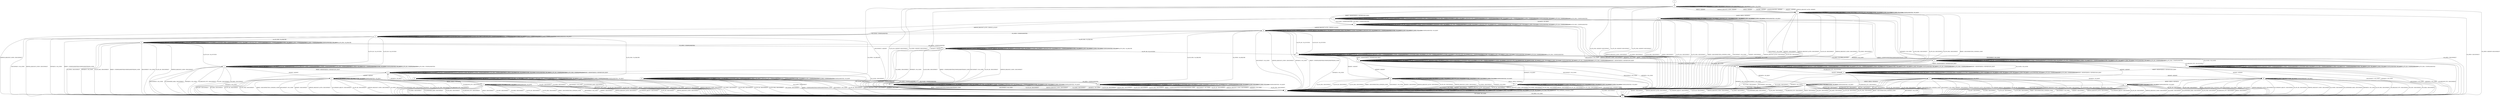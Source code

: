 digraph "" {
	graph ["Incoming time"=0.4253826141357422,
		"Outgoing time"=0.5641999244689941,
		Output="{'States': 32, 'Transitions': 683, 'Filename': '../results/ssh/OpenSSH-OpenSSH-cvc4-4.dot'}",
		Reference="{'States': 32, 'Transitions': 683, 'Filename': '../subjects/ssh/OpenSSH.dot'}",
		Solver=cvc4,
		Updated="{'States': 32, 'Transitions': 683, 'Filename': '../subjects/ssh/OpenSSH.dot'}",
		"f-measure"=1.0,
		precision=1.0,
		recall=1.0
	];
	a -> a	[key=0,
		label="SERVICE_REQUEST_AUTH / NO_RESP"];
	a -> a	[key=1,
		label="CH_WINDOW_ADJUST / CH_NONE"];
	a -> a	[key=2,
		label="DEBUG / NO_RESP"];
	a -> a	[key=3,
		label="UA_PK_OK / UNIMPLEMENTED"];
	a -> a	[key=4,
		label="SERVICE_REQUEST_CONN / NO_RESP"];
	a -> a	[key=5,
		label="UA_NONE / UNIMPLEMENTED"];
	a -> a	[key=6,
		label="CH_EXTENDED_DATA / CH_NONE"];
	a -> a	[key=7,
		label="UA_PK_NOK / UNIMPLEMENTED"];
	a -> a	[key=8,
		label="CH_CLOSE / CH_NONE"];
	a -> a	[key=9,
		label="CH_REQUEST_PTY / CH_NONE"];
	a -> a	[key=10,
		label="KEX30 / NO_RESP"];
	a -> a	[key=11,
		label="IGNORE / NO_RESP"];
	a -> a	[key=12,
		label="CH_EOF / CH_NONE"];
	a -> a	[key=13,
		label="CH_DATA / CH_NONE"];
	a -> a	[key=14,
		label="UNIMPLEMENTED / NO_RESP"];
	a -> a	[key=15,
		label="UA_PW_OK / UNIMPLEMENTED"];
	a -> a	[key=16,
		label="UA_PW_NOK / UNIMPLEMENTED"];
	a -> a	[key=17,
		label="REKEY / KEXINIT|KEX31+NEWKEYS|NO_RESP"];
	a -> p	[key=0,
		label="CH_OPEN / CH_OPEN_SUCCESS"];
	a -> q	[key=0,
		label="KEXINIT / KEXINIT"];
	a -> w	[key=0,
		label="DISCONNECT / NO_CONN"];
	a -> w	[key=1,
		label="NEWKEYS / NO_CONN"];
	b -> b	[key=0,
		label="DEBUG / NO_RESP"];
	b -> b	[key=1,
		label="CH_OPEN / CH_MAX"];
	b -> b	[key=2,
		label="IGNORE / NO_RESP"];
	b -> b	[key=3,
		label="UNIMPLEMENTED / NO_RESP"];
	b -> m	[key=0,
		label="NEWKEYS / NO_RESP"];
	b -> u	[key=0,
		label="DISCONNECT / NO_CONN"];
	b -> u	[key=1,
		label="KEXINIT / DISCONNECT"];
	b -> u	[key=2,
		label="SERVICE_REQUEST_AUTH / DISCONNECT"];
	b -> u	[key=3,
		label="CH_WINDOW_ADJUST / DISCONNECT"];
	b -> u	[key=4,
		label="UA_PK_OK / DISCONNECT"];
	b -> u	[key=5,
		label="SERVICE_REQUEST_CONN / DISCONNECT"];
	b -> u	[key=6,
		label="UA_NONE / DISCONNECT"];
	b -> u	[key=7,
		label="CH_EXTENDED_DATA / DISCONNECT"];
	b -> u	[key=8,
		label="UA_PK_NOK / DISCONNECT"];
	b -> u	[key=9,
		label="CH_REQUEST_PTY / DISCONNECT"];
	b -> u	[key=10,
		label="KEX30 / DISCONNECT"];
	b -> u	[key=11,
		label="CH_EOF / DISCONNECT"];
	b -> u	[key=12,
		label="CH_DATA / DISCONNECT"];
	b -> u	[key=13,
		label="UA_PW_OK / DISCONNECT"];
	b -> u	[key=14,
		label="UA_PW_NOK / DISCONNECT"];
	b -> u	[key=15,
		label="REKEY / DISCONNECT|NO_CONN|NO_CONN"];
	b -> w	[key=0,
		label="CH_CLOSE / DISCONNECT"];
	c -> a	[key=0,
		label="REKEY / KEXINIT|KEX31+NEWKEYS|NO_RESP"];
	c -> c	[key=0,
		label="SERVICE_REQUEST_AUTH / UNIMPLEMENTED"];
	c -> c	[key=1,
		label="CH_WINDOW_ADJUST / CH_NONE"];
	c -> c	[key=2,
		label="DEBUG / NO_RESP"];
	c -> c	[key=3,
		label="UA_PK_OK / UNIMPLEMENTED"];
	c -> c	[key=4,
		label="SERVICE_REQUEST_CONN / UNIMPLEMENTED"];
	c -> c	[key=5,
		label="UA_NONE / UNIMPLEMENTED"];
	c -> c	[key=6,
		label="CH_EXTENDED_DATA / CH_NONE"];
	c -> c	[key=7,
		label="UA_PK_NOK / UNIMPLEMENTED"];
	c -> c	[key=8,
		label="CH_CLOSE / CH_NONE"];
	c -> c	[key=9,
		label="CH_REQUEST_PTY / CH_NONE"];
	c -> c	[key=10,
		label="KEX30 / UNIMPLEMENTED"];
	c -> c	[key=11,
		label="IGNORE / NO_RESP"];
	c -> c	[key=12,
		label="CH_EOF / CH_NONE"];
	c -> c	[key=13,
		label="CH_DATA / CH_NONE"];
	c -> c	[key=14,
		label="UNIMPLEMENTED / NO_RESP"];
	c -> c	[key=15,
		label="UA_PW_OK / UNIMPLEMENTED"];
	c -> c	[key=16,
		label="UA_PW_NOK / UNIMPLEMENTED"];
	c -> q	[key=0,
		label="KEXINIT / KEXINIT"];
	c -> w	[key=0,
		label="DISCONNECT / NO_CONN"];
	c -> w	[key=1,
		label="NEWKEYS / NO_CONN"];
	c -> z	[key=0,
		label="CH_OPEN / CH_OPEN_SUCCESS"];
	d -> d	[key=0,
		label="KEXINIT / UNIMPLEMENTED"];
	d -> d	[key=1,
		label="SERVICE_REQUEST_AUTH / SERVICE_ACCEPT"];
	d -> d	[key=2,
		label="CH_WINDOW_ADJUST / UNIMPLEMENTED"];
	d -> d	[key=3,
		label="DEBUG / NO_RESP"];
	d -> d	[key=4,
		label="CH_EXTENDED_DATA / UNIMPLEMENTED"];
	d -> d	[key=5,
		label="CH_OPEN / CH_MAX"];
	d -> d	[key=6,
		label="CH_REQUEST_PTY / UNIMPLEMENTED"];
	d -> d	[key=7,
		label="KEX30 / UNIMPLEMENTED"];
	d -> d	[key=8,
		label="IGNORE / NO_RESP"];
	d -> d	[key=9,
		label="CH_EOF / UNIMPLEMENTED"];
	d -> d	[key=10,
		label="CH_DATA / UNIMPLEMENTED"];
	d -> d	[key=11,
		label="UNIMPLEMENTED / NO_RESP"];
	d -> j	[key=0,
		label="UA_PK_OK / UA_SUCCESS"];
	d -> j	[key=1,
		label="UA_PW_OK / UA_SUCCESS"];
	d -> k	[key=0,
		label="UA_PW_NOK / UA_FAILURE"];
	d -> u	[key=0,
		label="DISCONNECT / NO_CONN"];
	d -> u	[key=1,
		label="SERVICE_REQUEST_CONN / DISCONNECT"];
	d -> u	[key=2,
		label="NEWKEYS / NO_CONN"];
	d -> u	[key=3,
		label="REKEY / UNIMPLEMENTED|UNIMPLEMENTED|NO_CONN"];
	d -> aa	[key=0,
		label="UA_NONE / UA_FAILURE"];
	d -> ee	[key=0,
		label="CH_CLOSE / UNIMPLEMENTED"];
	d -> ff	[key=0,
		label="UA_PK_NOK / UA_FAILURE"];
	e -> b	[key=0,
		label="KEX30 / KEX31+NEWKEYS"];
	e -> e	[key=0,
		label="DEBUG / NO_RESP"];
	e -> e	[key=1,
		label="CH_OPEN / CH_MAX"];
	e -> e	[key=2,
		label="IGNORE / NO_RESP"];
	e -> e	[key=3,
		label="UNIMPLEMENTED / NO_RESP"];
	e -> u	[key=0,
		label="DISCONNECT / NO_CONN"];
	e -> u	[key=1,
		label="KEXINIT / DISCONNECT"];
	e -> u	[key=2,
		label="SERVICE_REQUEST_AUTH / DISCONNECT"];
	e -> u	[key=3,
		label="CH_WINDOW_ADJUST / DISCONNECT"];
	e -> u	[key=4,
		label="UA_PK_OK / DISCONNECT"];
	e -> u	[key=5,
		label="SERVICE_REQUEST_CONN / DISCONNECT"];
	e -> u	[key=6,
		label="UA_NONE / DISCONNECT"];
	e -> u	[key=7,
		label="CH_EXTENDED_DATA / DISCONNECT"];
	e -> u	[key=8,
		label="NEWKEYS / NO_CONN"];
	e -> u	[key=9,
		label="UA_PK_NOK / DISCONNECT"];
	e -> u	[key=10,
		label="CH_REQUEST_PTY / DISCONNECT"];
	e -> u	[key=11,
		label="CH_EOF / DISCONNECT"];
	e -> u	[key=12,
		label="CH_DATA / DISCONNECT"];
	e -> u	[key=13,
		label="UA_PW_OK / DISCONNECT"];
	e -> u	[key=14,
		label="UA_PW_NOK / DISCONNECT"];
	e -> u	[key=15,
		label="REKEY / DISCONNECT|NO_CONN|NO_CONN"];
	e -> w	[key=0,
		label="CH_CLOSE / DISCONNECT"];
	f -> y	[key=0];
	g -> a	[key=0,
		label="CH_CLOSE / CH_CLOSE"];
	g -> g	[key=0,
		label="SERVICE_REQUEST_AUTH / NO_RESP"];
	g -> g	[key=1,
		label="CH_WINDOW_ADJUST / NO_RESP"];
	g -> g	[key=2,
		label="DEBUG / NO_RESP"];
	g -> g	[key=3,
		label="UA_PK_OK / UNIMPLEMENTED"];
	g -> g	[key=4,
		label="SERVICE_REQUEST_CONN / NO_RESP"];
	g -> g	[key=5,
		label="UA_NONE / UNIMPLEMENTED"];
	g -> g	[key=6,
		label="CH_EXTENDED_DATA / NO_RESP"];
	g -> g	[key=7,
		label="UA_PK_NOK / UNIMPLEMENTED"];
	g -> g	[key=8,
		label="CH_OPEN / CH_MAX"];
	g -> g	[key=9,
		label="KEX30 / NO_RESP"];
	g -> g	[key=10,
		label="IGNORE / NO_RESP"];
	g -> g	[key=11,
		label="CH_EOF / NO_RESP"];
	g -> g	[key=12,
		label="CH_DATA / NO_RESP"];
	g -> g	[key=13,
		label="UNIMPLEMENTED / NO_RESP"];
	g -> g	[key=14,
		label="UA_PW_OK / UNIMPLEMENTED"];
	g -> g	[key=15,
		label="UA_PW_NOK / UNIMPLEMENTED"];
	g -> g	[key=16,
		label="REKEY / KEXINIT|KEX31+NEWKEYS|NO_RESP"];
	g -> u	[key=0,
		label="DISCONNECT / NO_CONN"];
	g -> u	[key=1,
		label="NEWKEYS / NO_CONN"];
	g -> u	[key=2,
		label="CH_REQUEST_PTY / DISCONNECT"];
	g -> dd	[key=0,
		label="KEXINIT / KEXINIT"];
	h -> h	[key=0,
		label="CH_WINDOW_ADJUST / CH_NONE"];
	h -> h	[key=1,
		label="DEBUG / NO_RESP"];
	h -> h	[key=2,
		label="CH_EXTENDED_DATA / CH_NONE"];
	h -> h	[key=3,
		label="CH_CLOSE / CH_NONE"];
	h -> h	[key=4,
		label="CH_REQUEST_PTY / CH_NONE"];
	h -> h	[key=5,
		label="IGNORE / NO_RESP"];
	h -> h	[key=6,
		label="CH_EOF / CH_NONE"];
	h -> h	[key=7,
		label="CH_DATA / CH_NONE"];
	h -> h	[key=8,
		label="UNIMPLEMENTED / NO_RESP"];
	h -> s	[key=0,
		label="NEWKEYS / NO_RESP"];
	h -> u	[key=0,
		label="CH_OPEN / DISCONNECT"];
	h -> w	[key=0,
		label="DISCONNECT / NO_CONN"];
	h -> w	[key=1,
		label="KEXINIT / DISCONNECT"];
	h -> w	[key=2,
		label="SERVICE_REQUEST_AUTH / DISCONNECT"];
	h -> w	[key=3,
		label="UA_PK_OK / DISCONNECT"];
	h -> w	[key=4,
		label="SERVICE_REQUEST_CONN / DISCONNECT"];
	h -> w	[key=5,
		label="UA_NONE / DISCONNECT"];
	h -> w	[key=6,
		label="UA_PK_NOK / DISCONNECT"];
	h -> w	[key=7,
		label="KEX30 / DISCONNECT"];
	h -> w	[key=8,
		label="UA_PW_OK / DISCONNECT"];
	h -> w	[key=9,
		label="UA_PW_NOK / DISCONNECT"];
	h -> w	[key=10,
		label="REKEY / DISCONNECT|NO_CONN|NO_CONN"];
	i -> d	[key=0,
		label="SERVICE_REQUEST_AUTH / SERVICE_ACCEPT"];
	i -> i	[key=0,
		label="KEXINIT / UNIMPLEMENTED"];
	i -> i	[key=1,
		label="CH_WINDOW_ADJUST / UNIMPLEMENTED"];
	i -> i	[key=2,
		label="DEBUG / NO_RESP"];
	i -> i	[key=3,
		label="UA_PK_OK / UNIMPLEMENTED"];
	i -> i	[key=4,
		label="UA_NONE / UNIMPLEMENTED"];
	i -> i	[key=5,
		label="CH_EXTENDED_DATA / UNIMPLEMENTED"];
	i -> i	[key=6,
		label="UA_PK_NOK / UNIMPLEMENTED"];
	i -> i	[key=7,
		label="CH_OPEN / CH_MAX"];
	i -> i	[key=8,
		label="CH_REQUEST_PTY / UNIMPLEMENTED"];
	i -> i	[key=9,
		label="KEX30 / UNIMPLEMENTED"];
	i -> i	[key=10,
		label="IGNORE / NO_RESP"];
	i -> i	[key=11,
		label="CH_EOF / UNIMPLEMENTED"];
	i -> i	[key=12,
		label="CH_DATA / UNIMPLEMENTED"];
	i -> i	[key=13,
		label="UNIMPLEMENTED / NO_RESP"];
	i -> i	[key=14,
		label="UA_PW_OK / UNIMPLEMENTED"];
	i -> i	[key=15,
		label="UA_PW_NOK / UNIMPLEMENTED"];
	i -> s	[key=0,
		label="CH_CLOSE / UNIMPLEMENTED"];
	i -> u	[key=0,
		label="DISCONNECT / NO_CONN"];
	i -> u	[key=1,
		label="SERVICE_REQUEST_CONN / DISCONNECT"];
	i -> u	[key=2,
		label="NEWKEYS / NO_CONN"];
	i -> u	[key=3,
		label="REKEY / UNIMPLEMENTED|UNIMPLEMENTED|NO_CONN"];
	j -> e	[key=0,
		label="KEXINIT / KEXINIT"];
	j -> j	[key=0,
		label="SERVICE_REQUEST_AUTH / UNIMPLEMENTED"];
	j -> j	[key=1,
		label="CH_WINDOW_ADJUST / NO_RESP"];
	j -> j	[key=2,
		label="DEBUG / NO_RESP"];
	j -> j	[key=3,
		label="UA_PK_OK / UNIMPLEMENTED"];
	j -> j	[key=4,
		label="SERVICE_REQUEST_CONN / UNIMPLEMENTED"];
	j -> j	[key=5,
		label="UA_NONE / UNIMPLEMENTED"];
	j -> j	[key=6,
		label="UA_PK_NOK / UNIMPLEMENTED"];
	j -> j	[key=7,
		label="CH_OPEN / CH_MAX"];
	j -> j	[key=8,
		label="KEX30 / UNIMPLEMENTED"];
	j -> j	[key=9,
		label="IGNORE / NO_RESP"];
	j -> j	[key=10,
		label="UNIMPLEMENTED / NO_RESP"];
	j -> j	[key=11,
		label="UA_PW_OK / UNIMPLEMENTED"];
	j -> j	[key=12,
		label="UA_PW_NOK / UNIMPLEMENTED"];
	j -> m	[key=0,
		label="REKEY / KEXINIT|KEX31+NEWKEYS|NO_RESP"];
	j -> u	[key=0,
		label="DISCONNECT / NO_CONN"];
	j -> u	[key=1,
		label="CH_EXTENDED_DATA / DISCONNECT"];
	j -> u	[key=2,
		label="NEWKEYS / NO_CONN"];
	j -> u	[key=3,
		label="CH_REQUEST_PTY / DISCONNECT"];
	j -> u	[key=4,
		label="CH_EOF / DISCONNECT"];
	j -> u	[key=5,
		label="CH_DATA / DISCONNECT"];
	j -> w	[key=0,
		label="CH_CLOSE / DISCONNECT"];
	k -> j	[key=0,
		label="UA_PW_OK / UA_SUCCESS"];
	k -> k	[key=0,
		label="KEXINIT / UNIMPLEMENTED"];
	k -> k	[key=1,
		label="SERVICE_REQUEST_AUTH / SERVICE_ACCEPT"];
	k -> k	[key=2,
		label="CH_WINDOW_ADJUST / UNIMPLEMENTED"];
	k -> k	[key=3,
		label="DEBUG / NO_RESP"];
	k -> k	[key=4,
		label="CH_EXTENDED_DATA / UNIMPLEMENTED"];
	k -> k	[key=5,
		label="CH_OPEN / CH_MAX"];
	k -> k	[key=6,
		label="CH_REQUEST_PTY / UNIMPLEMENTED"];
	k -> k	[key=7,
		label="KEX30 / UNIMPLEMENTED"];
	k -> k	[key=8,
		label="IGNORE / NO_RESP"];
	k -> k	[key=9,
		label="CH_EOF / UNIMPLEMENTED"];
	k -> k	[key=10,
		label="CH_DATA / UNIMPLEMENTED"];
	k -> k	[key=11,
		label="UNIMPLEMENTED / NO_RESP"];
	k -> k	[key=12,
		label="UA_PW_NOK / UA_FAILURE"];
	k -> n	[key=0,
		label="CH_CLOSE / UNIMPLEMENTED"];
	k -> u	[key=0,
		label="DISCONNECT / NO_CONN"];
	k -> u	[key=1,
		label="UA_PK_OK / DISCONNECT"];
	k -> u	[key=2,
		label="SERVICE_REQUEST_CONN / DISCONNECT"];
	k -> u	[key=3,
		label="UA_NONE / DISCONNECT"];
	k -> u	[key=4,
		label="NEWKEYS / NO_CONN"];
	k -> u	[key=5,
		label="UA_PK_NOK / DISCONNECT"];
	k -> u	[key=6,
		label="REKEY / UNIMPLEMENTED|UNIMPLEMENTED|NO_CONN"];
	l -> l	[key=0,
		label="DEBUG / NO_RESP"];
	l -> l	[key=1,
		label="CH_OPEN / CH_MAX"];
	l -> l	[key=2,
		label="IGNORE / NO_RESP"];
	l -> l	[key=3,
		label="UNIMPLEMENTED / NO_RESP"];
	l -> p	[key=0,
		label="NEWKEYS / NO_RESP"];
	l -> u	[key=0,
		label="DISCONNECT / NO_CONN"];
	l -> u	[key=1,
		label="KEXINIT / DISCONNECT"];
	l -> u	[key=2,
		label="SERVICE_REQUEST_AUTH / DISCONNECT"];
	l -> u	[key=3,
		label="CH_WINDOW_ADJUST / DISCONNECT"];
	l -> u	[key=4,
		label="UA_PK_OK / DISCONNECT"];
	l -> u	[key=5,
		label="SERVICE_REQUEST_CONN / DISCONNECT"];
	l -> u	[key=6,
		label="UA_NONE / DISCONNECT"];
	l -> u	[key=7,
		label="CH_EXTENDED_DATA / DISCONNECT"];
	l -> u	[key=8,
		label="UA_PK_NOK / DISCONNECT"];
	l -> u	[key=9,
		label="CH_REQUEST_PTY / DISCONNECT"];
	l -> u	[key=10,
		label="KEX30 / DISCONNECT"];
	l -> u	[key=11,
		label="CH_EOF / DISCONNECT"];
	l -> u	[key=12,
		label="CH_DATA / DISCONNECT"];
	l -> u	[key=13,
		label="UA_PW_OK / DISCONNECT"];
	l -> u	[key=14,
		label="UA_PW_NOK / DISCONNECT"];
	l -> u	[key=15,
		label="REKEY / DISCONNECT|NO_CONN|NO_CONN"];
	l -> w	[key=0,
		label="CH_CLOSE / DISCONNECT"];
	m -> e	[key=0,
		label="KEXINIT / KEXINIT"];
	m -> m	[key=0,
		label="SERVICE_REQUEST_AUTH / NO_RESP"];
	m -> m	[key=1,
		label="CH_WINDOW_ADJUST / NO_RESP"];
	m -> m	[key=2,
		label="DEBUG / NO_RESP"];
	m -> m	[key=3,
		label="UA_PK_OK / UNIMPLEMENTED"];
	m -> m	[key=4,
		label="SERVICE_REQUEST_CONN / NO_RESP"];
	m -> m	[key=5,
		label="UA_NONE / UNIMPLEMENTED"];
	m -> m	[key=6,
		label="UA_PK_NOK / UNIMPLEMENTED"];
	m -> m	[key=7,
		label="CH_OPEN / CH_MAX"];
	m -> m	[key=8,
		label="KEX30 / NO_RESP"];
	m -> m	[key=9,
		label="IGNORE / NO_RESP"];
	m -> m	[key=10,
		label="UNIMPLEMENTED / NO_RESP"];
	m -> m	[key=11,
		label="UA_PW_OK / UNIMPLEMENTED"];
	m -> m	[key=12,
		label="UA_PW_NOK / UNIMPLEMENTED"];
	m -> m	[key=13,
		label="REKEY / KEXINIT|KEX31+NEWKEYS|NO_RESP"];
	m -> u	[key=0,
		label="DISCONNECT / NO_CONN"];
	m -> u	[key=1,
		label="CH_EXTENDED_DATA / DISCONNECT"];
	m -> u	[key=2,
		label="NEWKEYS / NO_CONN"];
	m -> u	[key=3,
		label="CH_REQUEST_PTY / DISCONNECT"];
	m -> u	[key=4,
		label="CH_EOF / DISCONNECT"];
	m -> u	[key=5,
		label="CH_DATA / DISCONNECT"];
	m -> w	[key=0,
		label="CH_CLOSE / DISCONNECT"];
	n -> c	[key=0,
		label="UA_PW_OK / UA_SUCCESS"];
	n -> k	[key=0,
		label="CH_OPEN / UNIMPLEMENTED"];
	n -> n	[key=0,
		label="KEXINIT / UNIMPLEMENTED"];
	n -> n	[key=1,
		label="SERVICE_REQUEST_AUTH / SERVICE_ACCEPT"];
	n -> n	[key=2,
		label="CH_WINDOW_ADJUST / CH_NONE"];
	n -> n	[key=3,
		label="DEBUG / NO_RESP"];
	n -> n	[key=4,
		label="CH_EXTENDED_DATA / CH_NONE"];
	n -> n	[key=5,
		label="CH_CLOSE / CH_NONE"];
	n -> n	[key=6,
		label="CH_REQUEST_PTY / CH_NONE"];
	n -> n	[key=7,
		label="KEX30 / UNIMPLEMENTED"];
	n -> n	[key=8,
		label="IGNORE / NO_RESP"];
	n -> n	[key=9,
		label="CH_EOF / CH_NONE"];
	n -> n	[key=10,
		label="CH_DATA / CH_NONE"];
	n -> n	[key=11,
		label="UNIMPLEMENTED / NO_RESP"];
	n -> n	[key=12,
		label="UA_PW_NOK / UA_FAILURE"];
	n -> w	[key=0,
		label="DISCONNECT / NO_CONN"];
	n -> w	[key=1,
		label="UA_PK_OK / DISCONNECT"];
	n -> w	[key=2,
		label="SERVICE_REQUEST_CONN / DISCONNECT"];
	n -> w	[key=3,
		label="UA_NONE / DISCONNECT"];
	n -> w	[key=4,
		label="NEWKEYS / NO_CONN"];
	n -> w	[key=5,
		label="UA_PK_NOK / DISCONNECT"];
	n -> w	[key=6,
		label="REKEY / UNIMPLEMENTED|UNIMPLEMENTED|NO_CONN"];
	o -> c	[key=0,
		label="CH_CLOSE / CH_CLOSE"];
	o -> g	[key=0,
		label="REKEY / KEXINIT|KEX31+NEWKEYS|NO_RESP"];
	o -> o	[key=0,
		label="SERVICE_REQUEST_AUTH / UNIMPLEMENTED"];
	o -> o	[key=1,
		label="CH_WINDOW_ADJUST / NO_RESP"];
	o -> o	[key=2,
		label="DEBUG / NO_RESP"];
	o -> o	[key=3,
		label="UA_PK_OK / UNIMPLEMENTED"];
	o -> o	[key=4,
		label="SERVICE_REQUEST_CONN / UNIMPLEMENTED"];
	o -> o	[key=5,
		label="UA_NONE / UNIMPLEMENTED"];
	o -> o	[key=6,
		label="CH_EXTENDED_DATA / NO_RESP"];
	o -> o	[key=7,
		label="UA_PK_NOK / UNIMPLEMENTED"];
	o -> o	[key=8,
		label="CH_OPEN / CH_MAX"];
	o -> o	[key=9,
		label="KEX30 / UNIMPLEMENTED"];
	o -> o	[key=10,
		label="IGNORE / NO_RESP"];
	o -> o	[key=11,
		label="CH_EOF / NO_RESP"];
	o -> o	[key=12,
		label="CH_DATA / NO_RESP"];
	o -> o	[key=13,
		label="UNIMPLEMENTED / NO_RESP"];
	o -> o	[key=14,
		label="UA_PW_OK / UNIMPLEMENTED"];
	o -> o	[key=15,
		label="UA_PW_NOK / UNIMPLEMENTED"];
	o -> u	[key=0,
		label="DISCONNECT / NO_CONN"];
	o -> u	[key=1,
		label="NEWKEYS / NO_CONN"];
	o -> u	[key=2,
		label="CH_REQUEST_PTY / DISCONNECT"];
	o -> dd	[key=0,
		label="KEXINIT / KEXINIT"];
	p -> a	[key=0,
		label="CH_CLOSE / CH_CLOSE"];
	p -> g	[key=0,
		label="CH_REQUEST_PTY / CH_SUCCESS"];
	p -> p	[key=0,
		label="SERVICE_REQUEST_AUTH / NO_RESP"];
	p -> p	[key=1,
		label="CH_WINDOW_ADJUST / NO_RESP"];
	p -> p	[key=2,
		label="DEBUG / NO_RESP"];
	p -> p	[key=3,
		label="UA_PK_OK / UNIMPLEMENTED"];
	p -> p	[key=4,
		label="SERVICE_REQUEST_CONN / NO_RESP"];
	p -> p	[key=5,
		label="UA_NONE / UNIMPLEMENTED"];
	p -> p	[key=6,
		label="CH_EXTENDED_DATA / NO_RESP"];
	p -> p	[key=7,
		label="UA_PK_NOK / UNIMPLEMENTED"];
	p -> p	[key=8,
		label="CH_OPEN / CH_MAX"];
	p -> p	[key=9,
		label="KEX30 / NO_RESP"];
	p -> p	[key=10,
		label="IGNORE / NO_RESP"];
	p -> p	[key=11,
		label="CH_EOF / NO_RESP"];
	p -> p	[key=12,
		label="CH_DATA / NO_RESP"];
	p -> p	[key=13,
		label="UNIMPLEMENTED / NO_RESP"];
	p -> p	[key=14,
		label="UA_PW_OK / UNIMPLEMENTED"];
	p -> p	[key=15,
		label="UA_PW_NOK / UNIMPLEMENTED"];
	p -> p	[key=16,
		label="REKEY / KEXINIT|KEX31+NEWKEYS|NO_RESP"];
	p -> u	[key=0,
		label="DISCONNECT / NO_CONN"];
	p -> u	[key=1,
		label="NEWKEYS / NO_CONN"];
	p -> cc	[key=0,
		label="KEXINIT / KEXINIT"];
	q -> q	[key=0,
		label="CH_WINDOW_ADJUST / CH_NONE"];
	q -> q	[key=1,
		label="DEBUG / NO_RESP"];
	q -> q	[key=2,
		label="CH_EXTENDED_DATA / CH_NONE"];
	q -> q	[key=3,
		label="CH_CLOSE / CH_NONE"];
	q -> q	[key=4,
		label="CH_REQUEST_PTY / CH_NONE"];
	q -> q	[key=5,
		label="IGNORE / NO_RESP"];
	q -> q	[key=6,
		label="CH_EOF / CH_NONE"];
	q -> q	[key=7,
		label="CH_DATA / CH_NONE"];
	q -> q	[key=8,
		label="UNIMPLEMENTED / NO_RESP"];
	q -> t	[key=0,
		label="KEX30 / KEX31+NEWKEYS"];
	q -> u	[key=0,
		label="CH_OPEN / DISCONNECT"];
	q -> w	[key=0,
		label="DISCONNECT / NO_CONN"];
	q -> w	[key=1,
		label="KEXINIT / DISCONNECT"];
	q -> w	[key=2,
		label="SERVICE_REQUEST_AUTH / DISCONNECT"];
	q -> w	[key=3,
		label="UA_PK_OK / DISCONNECT"];
	q -> w	[key=4,
		label="SERVICE_REQUEST_CONN / DISCONNECT"];
	q -> w	[key=5,
		label="UA_NONE / DISCONNECT"];
	q -> w	[key=6,
		label="NEWKEYS / NO_CONN"];
	q -> w	[key=7,
		label="UA_PK_NOK / DISCONNECT"];
	q -> w	[key=8,
		label="UA_PW_OK / DISCONNECT"];
	q -> w	[key=9,
		label="UA_PW_NOK / DISCONNECT"];
	q -> w	[key=10,
		label="REKEY / DISCONNECT|NO_CONN|NO_CONN"];
	r -> g	[key=0,
		label="NEWKEYS / NO_RESP"];
	r -> r	[key=0,
		label="DEBUG / NO_RESP"];
	r -> r	[key=1,
		label="CH_OPEN / CH_MAX"];
	r -> r	[key=2,
		label="IGNORE / NO_RESP"];
	r -> r	[key=3,
		label="UNIMPLEMENTED / NO_RESP"];
	r -> u	[key=0,
		label="DISCONNECT / NO_CONN"];
	r -> u	[key=1,
		label="KEXINIT / DISCONNECT"];
	r -> u	[key=2,
		label="SERVICE_REQUEST_AUTH / DISCONNECT"];
	r -> u	[key=3,
		label="CH_WINDOW_ADJUST / DISCONNECT"];
	r -> u	[key=4,
		label="UA_PK_OK / DISCONNECT"];
	r -> u	[key=5,
		label="SERVICE_REQUEST_CONN / DISCONNECT"];
	r -> u	[key=6,
		label="UA_NONE / DISCONNECT"];
	r -> u	[key=7,
		label="CH_EXTENDED_DATA / DISCONNECT"];
	r -> u	[key=8,
		label="UA_PK_NOK / DISCONNECT"];
	r -> u	[key=9,
		label="CH_REQUEST_PTY / DISCONNECT"];
	r -> u	[key=10,
		label="KEX30 / DISCONNECT"];
	r -> u	[key=11,
		label="CH_EOF / DISCONNECT"];
	r -> u	[key=12,
		label="CH_DATA / DISCONNECT"];
	r -> u	[key=13,
		label="UA_PW_OK / DISCONNECT"];
	r -> u	[key=14,
		label="UA_PW_NOK / DISCONNECT"];
	r -> u	[key=15,
		label="REKEY / DISCONNECT|NO_CONN|NO_CONN"];
	r -> w	[key=0,
		label="CH_CLOSE / DISCONNECT"];
	s -> i	[key=0,
		label="CH_OPEN / UNIMPLEMENTED"];
	s -> s	[key=0,
		label="KEXINIT / UNIMPLEMENTED"];
	s -> s	[key=1,
		label="CH_WINDOW_ADJUST / CH_NONE"];
	s -> s	[key=2,
		label="DEBUG / NO_RESP"];
	s -> s	[key=3,
		label="UA_PK_OK / UNIMPLEMENTED"];
	s -> s	[key=4,
		label="UA_NONE / UNIMPLEMENTED"];
	s -> s	[key=5,
		label="CH_EXTENDED_DATA / CH_NONE"];
	s -> s	[key=6,
		label="UA_PK_NOK / UNIMPLEMENTED"];
	s -> s	[key=7,
		label="CH_CLOSE / CH_NONE"];
	s -> s	[key=8,
		label="CH_REQUEST_PTY / CH_NONE"];
	s -> s	[key=9,
		label="KEX30 / UNIMPLEMENTED"];
	s -> s	[key=10,
		label="IGNORE / NO_RESP"];
	s -> s	[key=11,
		label="CH_EOF / CH_NONE"];
	s -> s	[key=12,
		label="CH_DATA / CH_NONE"];
	s -> s	[key=13,
		label="UNIMPLEMENTED / NO_RESP"];
	s -> s	[key=14,
		label="UA_PW_OK / UNIMPLEMENTED"];
	s -> s	[key=15,
		label="UA_PW_NOK / UNIMPLEMENTED"];
	s -> w	[key=0,
		label="DISCONNECT / NO_CONN"];
	s -> w	[key=1,
		label="SERVICE_REQUEST_CONN / DISCONNECT"];
	s -> w	[key=2,
		label="NEWKEYS / NO_CONN"];
	s -> w	[key=3,
		label="REKEY / UNIMPLEMENTED|UNIMPLEMENTED|NO_CONN"];
	s -> ee	[key=0,
		label="SERVICE_REQUEST_AUTH / SERVICE_ACCEPT"];
	t -> a	[key=0,
		label="NEWKEYS / NO_RESP"];
	t -> t	[key=0,
		label="CH_WINDOW_ADJUST / CH_NONE"];
	t -> t	[key=1,
		label="DEBUG / NO_RESP"];
	t -> t	[key=2,
		label="CH_EXTENDED_DATA / CH_NONE"];
	t -> t	[key=3,
		label="CH_CLOSE / CH_NONE"];
	t -> t	[key=4,
		label="CH_REQUEST_PTY / CH_NONE"];
	t -> t	[key=5,
		label="IGNORE / NO_RESP"];
	t -> t	[key=6,
		label="CH_EOF / CH_NONE"];
	t -> t	[key=7,
		label="CH_DATA / CH_NONE"];
	t -> t	[key=8,
		label="UNIMPLEMENTED / NO_RESP"];
	t -> u	[key=0,
		label="CH_OPEN / DISCONNECT"];
	t -> w	[key=0,
		label="DISCONNECT / NO_CONN"];
	t -> w	[key=1,
		label="KEXINIT / DISCONNECT"];
	t -> w	[key=2,
		label="SERVICE_REQUEST_AUTH / DISCONNECT"];
	t -> w	[key=3,
		label="UA_PK_OK / DISCONNECT"];
	t -> w	[key=4,
		label="SERVICE_REQUEST_CONN / DISCONNECT"];
	t -> w	[key=5,
		label="UA_NONE / DISCONNECT"];
	t -> w	[key=6,
		label="UA_PK_NOK / DISCONNECT"];
	t -> w	[key=7,
		label="KEX30 / DISCONNECT"];
	t -> w	[key=8,
		label="UA_PW_OK / DISCONNECT"];
	t -> w	[key=9,
		label="UA_PW_NOK / DISCONNECT"];
	t -> w	[key=10,
		label="REKEY / DISCONNECT|NO_CONN|NO_CONN"];
	u -> u	[key=0,
		label="DISCONNECT / NO_CONN"];
	u -> u	[key=1,
		label="KEXINIT / NO_CONN"];
	u -> u	[key=2,
		label="SERVICE_REQUEST_AUTH / NO_CONN"];
	u -> u	[key=3,
		label="CH_WINDOW_ADJUST / NO_CONN"];
	u -> u	[key=4,
		label="DEBUG / NO_CONN"];
	u -> u	[key=5,
		label="UA_PK_OK / NO_CONN"];
	u -> u	[key=6,
		label="SERVICE_REQUEST_CONN / NO_CONN"];
	u -> u	[key=7,
		label="UA_NONE / NO_CONN"];
	u -> u	[key=8,
		label="CH_EXTENDED_DATA / NO_CONN"];
	u -> u	[key=9,
		label="NEWKEYS / NO_CONN"];
	u -> u	[key=10,
		label="UA_PK_NOK / NO_CONN"];
	u -> u	[key=11,
		label="CH_OPEN / CH_MAX"];
	u -> u	[key=12,
		label="CH_REQUEST_PTY / NO_CONN"];
	u -> u	[key=13,
		label="KEX30 / NO_CONN"];
	u -> u	[key=14,
		label="IGNORE / NO_CONN"];
	u -> u	[key=15,
		label="CH_EOF / NO_CONN"];
	u -> u	[key=16,
		label="CH_DATA / NO_CONN"];
	u -> u	[key=17,
		label="UNIMPLEMENTED / NO_CONN"];
	u -> u	[key=18,
		label="UA_PW_OK / NO_CONN"];
	u -> u	[key=19,
		label="UA_PW_NOK / NO_CONN"];
	u -> u	[key=20,
		label="REKEY / NO_CONN|NO_CONN|NO_CONN"];
	u -> w	[key=0,
		label="CH_CLOSE / NO_CONN"];
	v -> h	[key=0,
		label="KEX30 / KEX31+NEWKEYS"];
	v -> u	[key=0,
		label="CH_OPEN / DISCONNECT"];
	v -> v	[key=0,
		label="CH_WINDOW_ADJUST / CH_NONE"];
	v -> v	[key=1,
		label="DEBUG / NO_RESP"];
	v -> v	[key=2,
		label="CH_EXTENDED_DATA / CH_NONE"];
	v -> v	[key=3,
		label="CH_CLOSE / CH_NONE"];
	v -> v	[key=4,
		label="CH_REQUEST_PTY / CH_NONE"];
	v -> v	[key=5,
		label="IGNORE / NO_RESP"];
	v -> v	[key=6,
		label="CH_EOF / CH_NONE"];
	v -> v	[key=7,
		label="CH_DATA / CH_NONE"];
	v -> v	[key=8,
		label="UNIMPLEMENTED / NO_RESP"];
	v -> w	[key=0,
		label="DISCONNECT / NO_CONN"];
	v -> w	[key=1,
		label="KEXINIT / DISCONNECT"];
	v -> w	[key=2,
		label="SERVICE_REQUEST_AUTH / DISCONNECT"];
	v -> w	[key=3,
		label="UA_PK_OK / DISCONNECT"];
	v -> w	[key=4,
		label="SERVICE_REQUEST_CONN / DISCONNECT"];
	v -> w	[key=5,
		label="UA_NONE / DISCONNECT"];
	v -> w	[key=6,
		label="NEWKEYS / NO_CONN"];
	v -> w	[key=7,
		label="UA_PK_NOK / DISCONNECT"];
	v -> w	[key=8,
		label="UA_PW_OK / DISCONNECT"];
	v -> w	[key=9,
		label="UA_PW_NOK / DISCONNECT"];
	v -> w	[key=10,
		label="REKEY / DISCONNECT|NO_CONN|NO_CONN"];
	w -> u	[key=0,
		label="CH_OPEN / NO_CONN"];
	w -> w	[key=0,
		label="DISCONNECT / NO_CONN"];
	w -> w	[key=1,
		label="KEXINIT / NO_CONN"];
	w -> w	[key=2,
		label="SERVICE_REQUEST_AUTH / NO_CONN"];
	w -> w	[key=3,
		label="CH_WINDOW_ADJUST / CH_NONE"];
	w -> w	[key=4,
		label="DEBUG / NO_CONN"];
	w -> w	[key=5,
		label="UA_PK_OK / NO_CONN"];
	w -> w	[key=6,
		label="SERVICE_REQUEST_CONN / NO_CONN"];
	w -> w	[key=7,
		label="UA_NONE / NO_CONN"];
	w -> w	[key=8,
		label="CH_EXTENDED_DATA / CH_NONE"];
	w -> w	[key=9,
		label="NEWKEYS / NO_CONN"];
	w -> w	[key=10,
		label="UA_PK_NOK / NO_CONN"];
	w -> w	[key=11,
		label="CH_CLOSE / CH_NONE"];
	w -> w	[key=12,
		label="CH_REQUEST_PTY / CH_NONE"];
	w -> w	[key=13,
		label="KEX30 / NO_CONN"];
	w -> w	[key=14,
		label="IGNORE / NO_CONN"];
	w -> w	[key=15,
		label="CH_EOF / CH_NONE"];
	w -> w	[key=16,
		label="CH_DATA / CH_NONE"];
	w -> w	[key=17,
		label="UNIMPLEMENTED / NO_CONN"];
	w -> w	[key=18,
		label="UA_PW_OK / NO_CONN"];
	w -> w	[key=19,
		label="UA_PW_NOK / NO_CONN"];
	w -> w	[key=20,
		label="REKEY / NO_CONN|NO_CONN|NO_CONN"];
	x -> w	[key=0,
		label="DISCONNECT / NO_CONN"];
	x -> w	[key=1,
		label="UA_PK_OK / DISCONNECT"];
	x -> w	[key=2,
		label="SERVICE_REQUEST_CONN / DISCONNECT"];
	x -> w	[key=3,
		label="UA_NONE / DISCONNECT"];
	x -> w	[key=4,
		label="NEWKEYS / NO_CONN"];
	x -> w	[key=5,
		label="UA_PW_OK / DISCONNECT"];
	x -> w	[key=6,
		label="UA_PW_NOK / DISCONNECT"];
	x -> w	[key=7,
		label="REKEY / UNIMPLEMENTED|UNIMPLEMENTED|NO_CONN"];
	x -> x	[key=0,
		label="KEXINIT / UNIMPLEMENTED"];
	x -> x	[key=1,
		label="SERVICE_REQUEST_AUTH / SERVICE_ACCEPT"];
	x -> x	[key=2,
		label="CH_WINDOW_ADJUST / CH_NONE"];
	x -> x	[key=3,
		label="DEBUG / NO_RESP"];
	x -> x	[key=4,
		label="CH_EXTENDED_DATA / CH_NONE"];
	x -> x	[key=5,
		label="UA_PK_NOK / UA_FAILURE"];
	x -> x	[key=6,
		label="CH_CLOSE / CH_NONE"];
	x -> x	[key=7,
		label="CH_REQUEST_PTY / CH_NONE"];
	x -> x	[key=8,
		label="KEX30 / UNIMPLEMENTED"];
	x -> x	[key=9,
		label="IGNORE / NO_RESP"];
	x -> x	[key=10,
		label="CH_EOF / CH_NONE"];
	x -> x	[key=11,
		label="CH_DATA / CH_NONE"];
	x -> x	[key=12,
		label="UNIMPLEMENTED / NO_RESP"];
	x -> ff	[key=0,
		label="CH_OPEN / UNIMPLEMENTED"];
	y -> s	[key=0,
		label="REKEY / KEXINIT|KEX31+NEWKEYS|NO_RESP"];
	y -> u	[key=0,
		label="CH_OPEN / KEXINIT+DISCONNECT"];
	y -> v	[key=0,
		label="KEXINIT / KEXINIT"];
	y -> v	[key=1,
		label="SERVICE_REQUEST_AUTH / KEXINIT"];
	y -> v	[key=2,
		label="DEBUG / KEXINIT"];
	y -> v	[key=3,
		label="SERVICE_REQUEST_CONN / KEXINIT"];
	y -> v	[key=4,
		label="KEX30 / KEXINIT"];
	y -> v	[key=5,
		label="IGNORE / KEXINIT"];
	y -> v	[key=6,
		label="UNIMPLEMENTED / KEXINIT"];
	y -> w	[key=0,
		label="DISCONNECT / KEXINIT"];
	y -> w	[key=1,
		label="UA_PK_OK / KEXINIT+DISCONNECT"];
	y -> w	[key=2,
		label="UA_NONE / KEXINIT+DISCONNECT"];
	y -> w	[key=3,
		label="NEWKEYS / KEXINIT"];
	y -> w	[key=4,
		label="UA_PK_NOK / KEXINIT+DISCONNECT"];
	y -> w	[key=5,
		label="UA_PW_OK / KEXINIT+DISCONNECT"];
	y -> w	[key=6,
		label="UA_PW_NOK / KEXINIT+DISCONNECT"];
	y -> y	[key=0,
		label="CH_WINDOW_ADJUST / CH_NONE"];
	y -> y	[key=1,
		label="CH_EXTENDED_DATA / CH_NONE"];
	y -> y	[key=2,
		label="CH_CLOSE / CH_NONE"];
	y -> y	[key=3,
		label="CH_REQUEST_PTY / CH_NONE"];
	y -> y	[key=4,
		label="CH_EOF / CH_NONE"];
	y -> y	[key=5,
		label="CH_DATA / CH_NONE"];
	z -> c	[key=0,
		label="CH_CLOSE / CH_CLOSE"];
	z -> o	[key=0,
		label="CH_REQUEST_PTY / CH_SUCCESS"];
	z -> p	[key=0,
		label="REKEY / KEXINIT|KEX31+NEWKEYS|NO_RESP"];
	z -> u	[key=0,
		label="DISCONNECT / NO_CONN"];
	z -> u	[key=1,
		label="NEWKEYS / NO_CONN"];
	z -> z	[key=0,
		label="SERVICE_REQUEST_AUTH / UNIMPLEMENTED"];
	z -> z	[key=1,
		label="CH_WINDOW_ADJUST / NO_RESP"];
	z -> z	[key=2,
		label="DEBUG / NO_RESP"];
	z -> z	[key=3,
		label="UA_PK_OK / UNIMPLEMENTED"];
	z -> z	[key=4,
		label="SERVICE_REQUEST_CONN / UNIMPLEMENTED"];
	z -> z	[key=5,
		label="UA_NONE / UNIMPLEMENTED"];
	z -> z	[key=6,
		label="CH_EXTENDED_DATA / NO_RESP"];
	z -> z	[key=7,
		label="UA_PK_NOK / UNIMPLEMENTED"];
	z -> z	[key=8,
		label="CH_OPEN / CH_MAX"];
	z -> z	[key=9,
		label="KEX30 / UNIMPLEMENTED"];
	z -> z	[key=10,
		label="IGNORE / NO_RESP"];
	z -> z	[key=11,
		label="CH_EOF / NO_RESP"];
	z -> z	[key=12,
		label="CH_DATA / NO_RESP"];
	z -> z	[key=13,
		label="UNIMPLEMENTED / NO_RESP"];
	z -> z	[key=14,
		label="UA_PW_OK / UNIMPLEMENTED"];
	z -> z	[key=15,
		label="UA_PW_NOK / UNIMPLEMENTED"];
	z -> cc	[key=0,
		label="KEXINIT / KEXINIT"];
	aa -> u	[key=0,
		label="DISCONNECT / NO_CONN"];
	aa -> u	[key=1,
		label="UA_PK_OK / DISCONNECT"];
	aa -> u	[key=2,
		label="SERVICE_REQUEST_CONN / DISCONNECT"];
	aa -> u	[key=3,
		label="NEWKEYS / NO_CONN"];
	aa -> u	[key=4,
		label="UA_PK_NOK / DISCONNECT"];
	aa -> u	[key=5,
		label="UA_PW_OK / DISCONNECT"];
	aa -> u	[key=6,
		label="UA_PW_NOK / DISCONNECT"];
	aa -> u	[key=7,
		label="REKEY / UNIMPLEMENTED|UNIMPLEMENTED|NO_CONN"];
	aa -> aa	[key=0,
		label="KEXINIT / UNIMPLEMENTED"];
	aa -> aa	[key=1,
		label="SERVICE_REQUEST_AUTH / SERVICE_ACCEPT"];
	aa -> aa	[key=2,
		label="CH_WINDOW_ADJUST / UNIMPLEMENTED"];
	aa -> aa	[key=3,
		label="DEBUG / NO_RESP"];
	aa -> aa	[key=4,
		label="UA_NONE / UA_FAILURE"];
	aa -> aa	[key=5,
		label="CH_EXTENDED_DATA / UNIMPLEMENTED"];
	aa -> aa	[key=6,
		label="CH_OPEN / CH_MAX"];
	aa -> aa	[key=7,
		label="CH_REQUEST_PTY / UNIMPLEMENTED"];
	aa -> aa	[key=8,
		label="KEX30 / UNIMPLEMENTED"];
	aa -> aa	[key=9,
		label="IGNORE / NO_RESP"];
	aa -> aa	[key=10,
		label="CH_EOF / UNIMPLEMENTED"];
	aa -> aa	[key=11,
		label="CH_DATA / UNIMPLEMENTED"];
	aa -> aa	[key=12,
		label="UNIMPLEMENTED / NO_RESP"];
	aa -> bb	[key=0,
		label="CH_CLOSE / UNIMPLEMENTED"];
	bb -> w	[key=0,
		label="DISCONNECT / NO_CONN"];
	bb -> w	[key=1,
		label="UA_PK_OK / DISCONNECT"];
	bb -> w	[key=2,
		label="SERVICE_REQUEST_CONN / DISCONNECT"];
	bb -> w	[key=3,
		label="NEWKEYS / NO_CONN"];
	bb -> w	[key=4,
		label="UA_PK_NOK / DISCONNECT"];
	bb -> w	[key=5,
		label="UA_PW_OK / DISCONNECT"];
	bb -> w	[key=6,
		label="UA_PW_NOK / DISCONNECT"];
	bb -> w	[key=7,
		label="REKEY / UNIMPLEMENTED|UNIMPLEMENTED|NO_CONN"];
	bb -> aa	[key=0,
		label="CH_OPEN / UNIMPLEMENTED"];
	bb -> bb	[key=0,
		label="KEXINIT / UNIMPLEMENTED"];
	bb -> bb	[key=1,
		label="SERVICE_REQUEST_AUTH / SERVICE_ACCEPT"];
	bb -> bb	[key=2,
		label="CH_WINDOW_ADJUST / CH_NONE"];
	bb -> bb	[key=3,
		label="DEBUG / NO_RESP"];
	bb -> bb	[key=4,
		label="UA_NONE / UA_FAILURE"];
	bb -> bb	[key=5,
		label="CH_EXTENDED_DATA / CH_NONE"];
	bb -> bb	[key=6,
		label="CH_CLOSE / CH_NONE"];
	bb -> bb	[key=7,
		label="CH_REQUEST_PTY / CH_NONE"];
	bb -> bb	[key=8,
		label="KEX30 / UNIMPLEMENTED"];
	bb -> bb	[key=9,
		label="IGNORE / NO_RESP"];
	bb -> bb	[key=10,
		label="CH_EOF / CH_NONE"];
	bb -> bb	[key=11,
		label="CH_DATA / CH_NONE"];
	bb -> bb	[key=12,
		label="UNIMPLEMENTED / NO_RESP"];
	cc -> l	[key=0,
		label="KEX30 / KEX31+NEWKEYS"];
	cc -> u	[key=0,
		label="DISCONNECT / NO_CONN"];
	cc -> u	[key=1,
		label="KEXINIT / DISCONNECT"];
	cc -> u	[key=2,
		label="SERVICE_REQUEST_AUTH / DISCONNECT"];
	cc -> u	[key=3,
		label="CH_WINDOW_ADJUST / DISCONNECT"];
	cc -> u	[key=4,
		label="UA_PK_OK / DISCONNECT"];
	cc -> u	[key=5,
		label="SERVICE_REQUEST_CONN / DISCONNECT"];
	cc -> u	[key=6,
		label="UA_NONE / DISCONNECT"];
	cc -> u	[key=7,
		label="CH_EXTENDED_DATA / DISCONNECT"];
	cc -> u	[key=8,
		label="NEWKEYS / NO_CONN"];
	cc -> u	[key=9,
		label="UA_PK_NOK / DISCONNECT"];
	cc -> u	[key=10,
		label="CH_REQUEST_PTY / DISCONNECT"];
	cc -> u	[key=11,
		label="CH_EOF / DISCONNECT"];
	cc -> u	[key=12,
		label="CH_DATA / DISCONNECT"];
	cc -> u	[key=13,
		label="UA_PW_OK / DISCONNECT"];
	cc -> u	[key=14,
		label="UA_PW_NOK / DISCONNECT"];
	cc -> u	[key=15,
		label="REKEY / DISCONNECT|NO_CONN|NO_CONN"];
	cc -> w	[key=0,
		label="CH_CLOSE / DISCONNECT"];
	cc -> cc	[key=0,
		label="DEBUG / NO_RESP"];
	cc -> cc	[key=1,
		label="CH_OPEN / CH_MAX"];
	cc -> cc	[key=2,
		label="IGNORE / NO_RESP"];
	cc -> cc	[key=3,
		label="UNIMPLEMENTED / NO_RESP"];
	dd -> r	[key=0,
		label="KEX30 / KEX31+NEWKEYS"];
	dd -> u	[key=0,
		label="DISCONNECT / NO_CONN"];
	dd -> u	[key=1,
		label="KEXINIT / DISCONNECT"];
	dd -> u	[key=2,
		label="SERVICE_REQUEST_AUTH / DISCONNECT"];
	dd -> u	[key=3,
		label="CH_WINDOW_ADJUST / DISCONNECT"];
	dd -> u	[key=4,
		label="UA_PK_OK / DISCONNECT"];
	dd -> u	[key=5,
		label="SERVICE_REQUEST_CONN / DISCONNECT"];
	dd -> u	[key=6,
		label="UA_NONE / DISCONNECT"];
	dd -> u	[key=7,
		label="CH_EXTENDED_DATA / DISCONNECT"];
	dd -> u	[key=8,
		label="NEWKEYS / NO_CONN"];
	dd -> u	[key=9,
		label="UA_PK_NOK / DISCONNECT"];
	dd -> u	[key=10,
		label="CH_REQUEST_PTY / DISCONNECT"];
	dd -> u	[key=11,
		label="CH_EOF / DISCONNECT"];
	dd -> u	[key=12,
		label="CH_DATA / DISCONNECT"];
	dd -> u	[key=13,
		label="UA_PW_OK / DISCONNECT"];
	dd -> u	[key=14,
		label="UA_PW_NOK / DISCONNECT"];
	dd -> u	[key=15,
		label="REKEY / DISCONNECT|NO_CONN|NO_CONN"];
	dd -> w	[key=0,
		label="CH_CLOSE / DISCONNECT"];
	dd -> dd	[key=0,
		label="DEBUG / NO_RESP"];
	dd -> dd	[key=1,
		label="CH_OPEN / CH_MAX"];
	dd -> dd	[key=2,
		label="IGNORE / NO_RESP"];
	dd -> dd	[key=3,
		label="UNIMPLEMENTED / NO_RESP"];
	ee -> c	[key=0,
		label="UA_PK_OK / UA_SUCCESS"];
	ee -> c	[key=1,
		label="UA_PW_OK / UA_SUCCESS"];
	ee -> d	[key=0,
		label="CH_OPEN / UNIMPLEMENTED"];
	ee -> n	[key=0,
		label="UA_PW_NOK / UA_FAILURE"];
	ee -> w	[key=0,
		label="DISCONNECT / NO_CONN"];
	ee -> w	[key=1,
		label="SERVICE_REQUEST_CONN / DISCONNECT"];
	ee -> w	[key=2,
		label="NEWKEYS / NO_CONN"];
	ee -> w	[key=3,
		label="REKEY / UNIMPLEMENTED|UNIMPLEMENTED|NO_CONN"];
	ee -> x	[key=0,
		label="UA_PK_NOK / UA_FAILURE"];
	ee -> bb	[key=0,
		label="UA_NONE / UA_FAILURE"];
	ee -> ee	[key=0,
		label="KEXINIT / UNIMPLEMENTED"];
	ee -> ee	[key=1,
		label="SERVICE_REQUEST_AUTH / SERVICE_ACCEPT"];
	ee -> ee	[key=2,
		label="CH_WINDOW_ADJUST / CH_NONE"];
	ee -> ee	[key=3,
		label="DEBUG / NO_RESP"];
	ee -> ee	[key=4,
		label="CH_EXTENDED_DATA / CH_NONE"];
	ee -> ee	[key=5,
		label="CH_CLOSE / CH_NONE"];
	ee -> ee	[key=6,
		label="CH_REQUEST_PTY / CH_NONE"];
	ee -> ee	[key=7,
		label="KEX30 / UNIMPLEMENTED"];
	ee -> ee	[key=8,
		label="IGNORE / NO_RESP"];
	ee -> ee	[key=9,
		label="CH_EOF / CH_NONE"];
	ee -> ee	[key=10,
		label="CH_DATA / CH_NONE"];
	ee -> ee	[key=11,
		label="UNIMPLEMENTED / NO_RESP"];
	ff -> u	[key=0,
		label="DISCONNECT / NO_CONN"];
	ff -> u	[key=1,
		label="UA_PK_OK / DISCONNECT"];
	ff -> u	[key=2,
		label="SERVICE_REQUEST_CONN / DISCONNECT"];
	ff -> u	[key=3,
		label="UA_NONE / DISCONNECT"];
	ff -> u	[key=4,
		label="NEWKEYS / NO_CONN"];
	ff -> u	[key=5,
		label="UA_PW_OK / DISCONNECT"];
	ff -> u	[key=6,
		label="UA_PW_NOK / DISCONNECT"];
	ff -> u	[key=7,
		label="REKEY / UNIMPLEMENTED|UNIMPLEMENTED|NO_CONN"];
	ff -> x	[key=0,
		label="CH_CLOSE / UNIMPLEMENTED"];
	ff -> ff	[key=0,
		label="KEXINIT / UNIMPLEMENTED"];
	ff -> ff	[key=1,
		label="SERVICE_REQUEST_AUTH / SERVICE_ACCEPT"];
	ff -> ff	[key=2,
		label="CH_WINDOW_ADJUST / UNIMPLEMENTED"];
	ff -> ff	[key=3,
		label="DEBUG / NO_RESP"];
	ff -> ff	[key=4,
		label="CH_EXTENDED_DATA / UNIMPLEMENTED"];
	ff -> ff	[key=5,
		label="UA_PK_NOK / UA_FAILURE"];
	ff -> ff	[key=6,
		label="CH_OPEN / CH_MAX"];
	ff -> ff	[key=7,
		label="CH_REQUEST_PTY / UNIMPLEMENTED"];
	ff -> ff	[key=8,
		label="KEX30 / UNIMPLEMENTED"];
	ff -> ff	[key=9,
		label="IGNORE / NO_RESP"];
	ff -> ff	[key=10,
		label="CH_EOF / UNIMPLEMENTED"];
	ff -> ff	[key=11,
		label="CH_DATA / UNIMPLEMENTED"];
	ff -> ff	[key=12,
		label="UNIMPLEMENTED / NO_RESP"];
}
